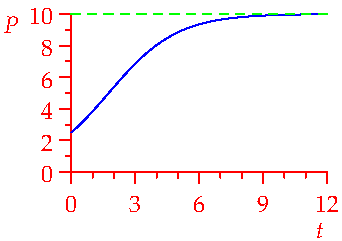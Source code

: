 settings.tex="pdflatex";

texpreamble("\usepackage{amsmath}
\usepackage{amsthm,amssymb}
\usepackage{mathpazo}
\usepackage[svgnames]{xcolor}
\usepackage{textcomp}
");
import graph;


size(170,120,IgnoreAspect);

real M=10;
real k=1/16;
real y=2.5;

real f(real t){return y*M/(y+(M-y)*exp(-k*M*t));}
draw(graph(f,0,12),blue);


draw((0,M)--(12,M),green+dashed);

xaxis("$t$",0,12,red,RightTicks);
yaxis("$P$",0,10,red,LeftTicks(Step=2,step=1));


